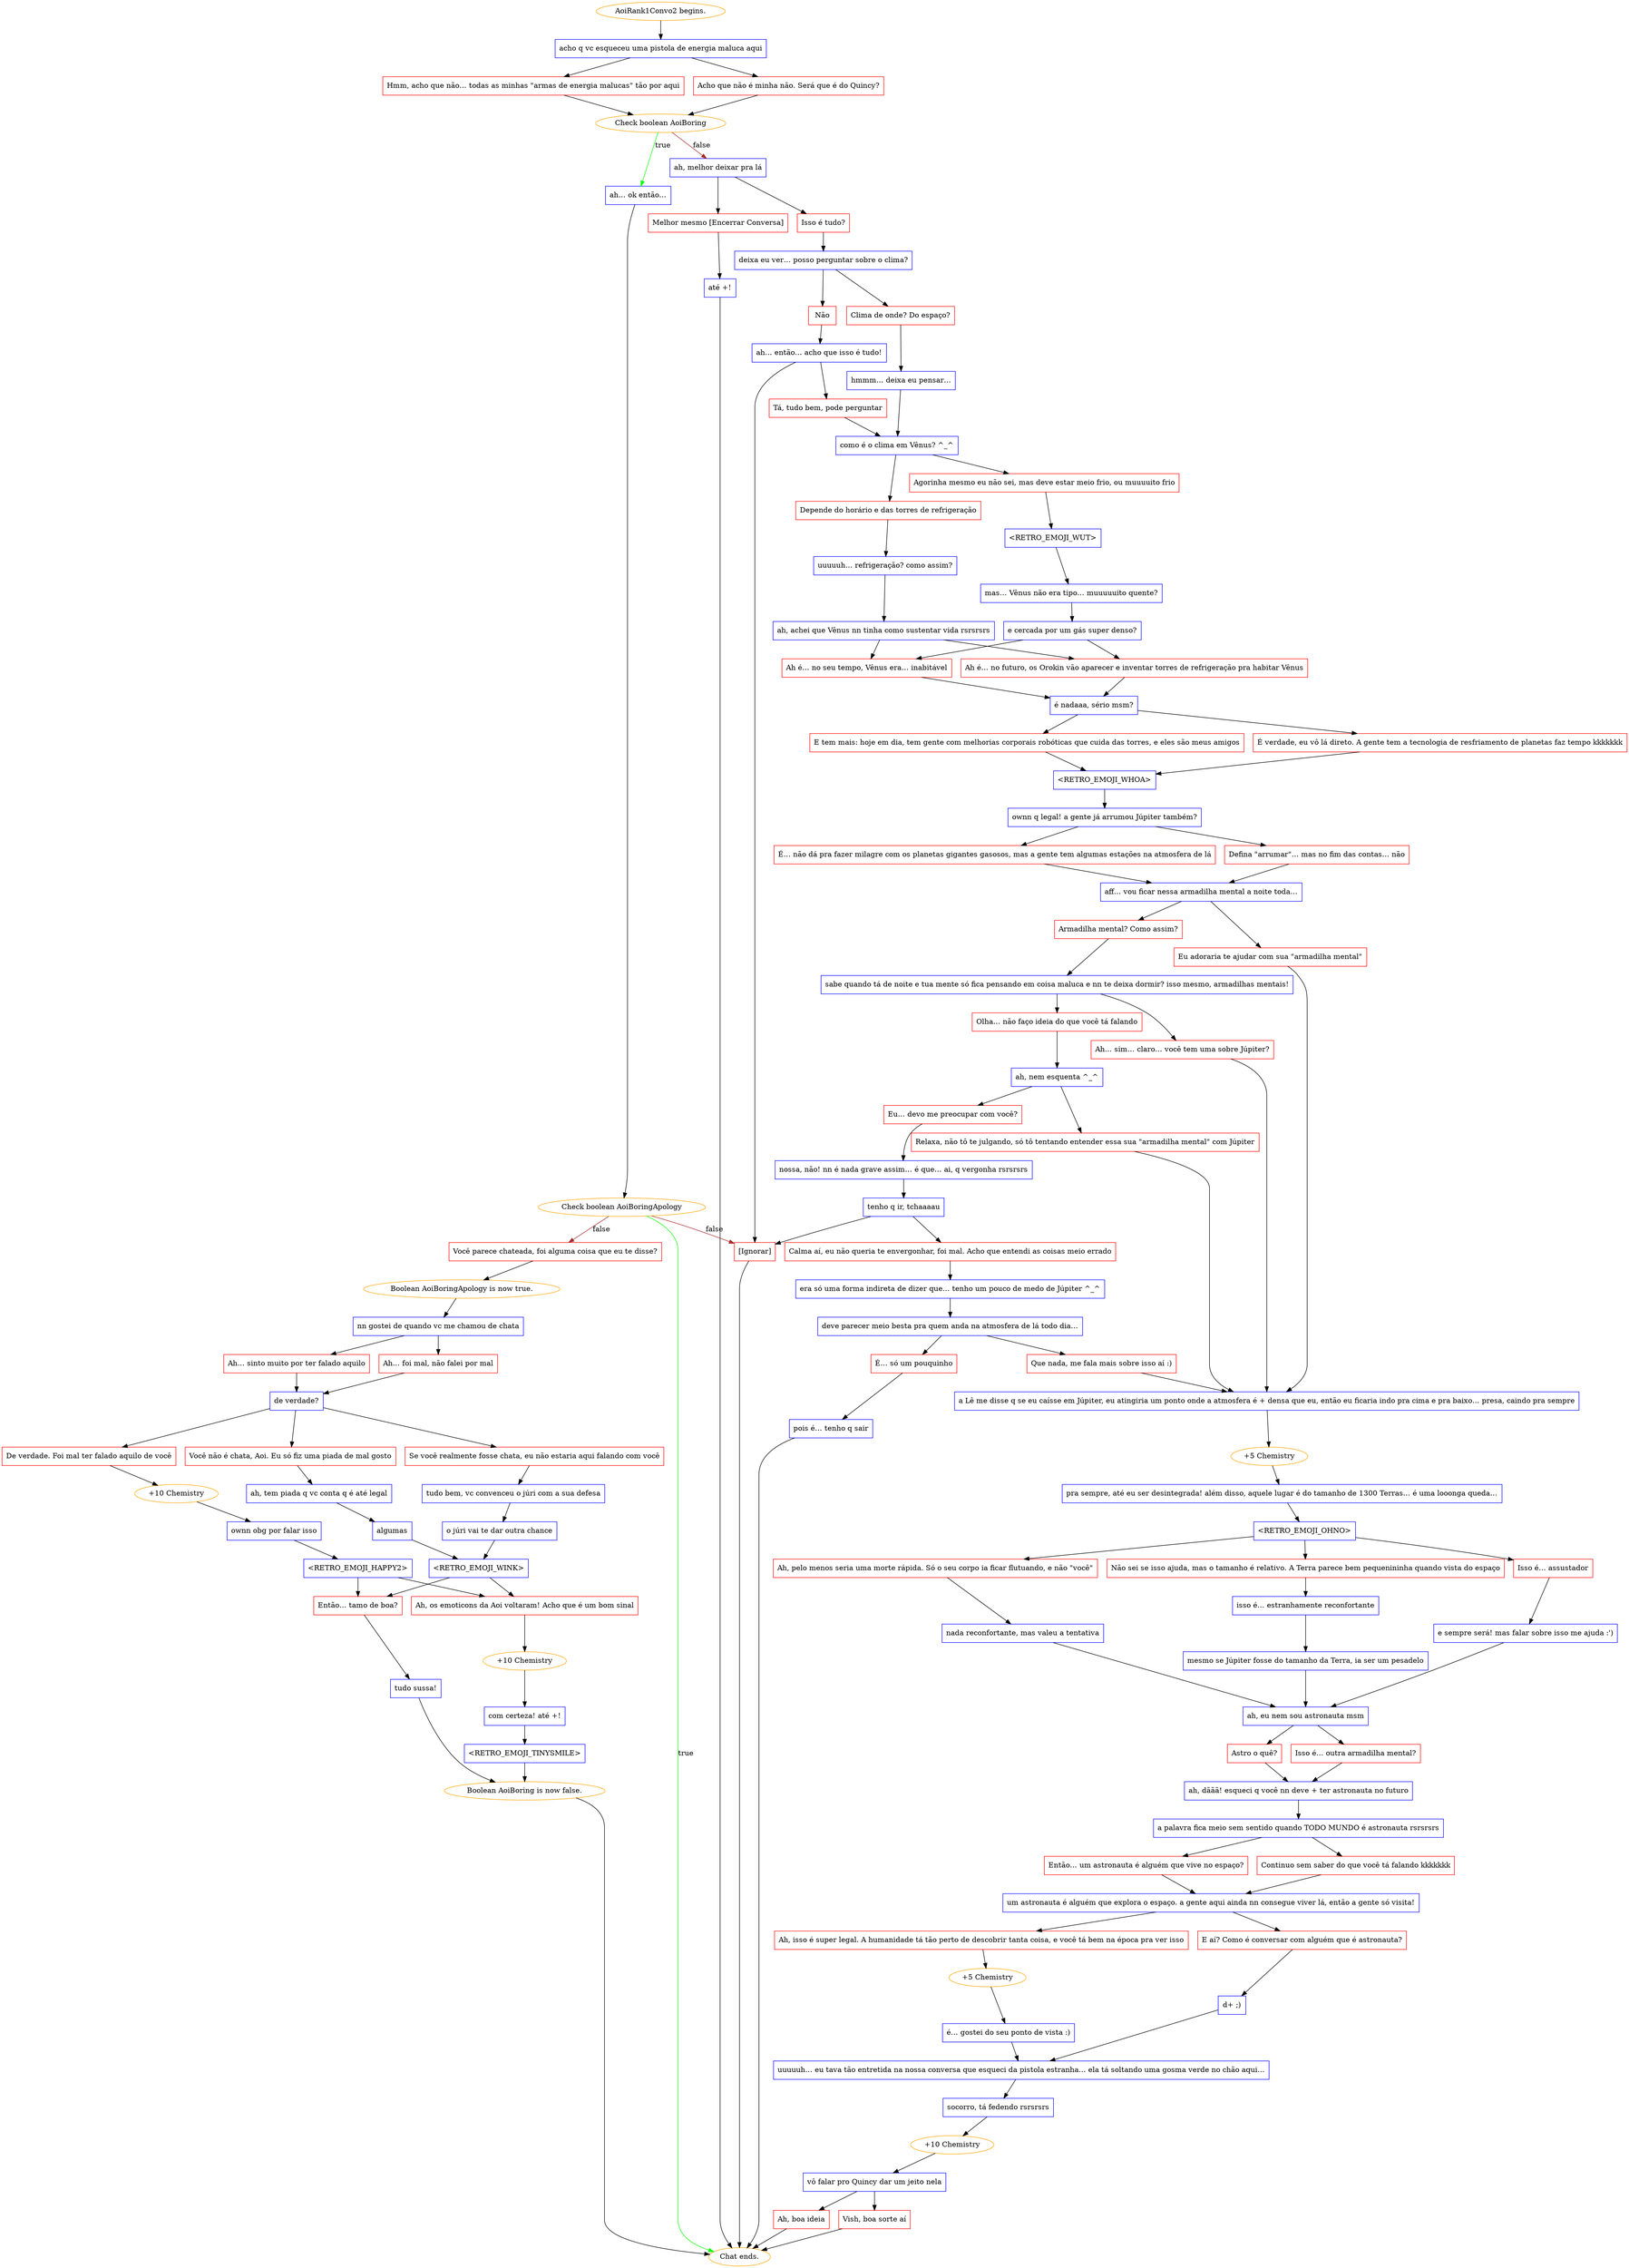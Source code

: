 digraph {
	"AoiRank1Convo2 begins." [color=orange];
		"AoiRank1Convo2 begins." -> j2470479903;
	j2470479903 [label="acho q vc esqueceu uma pistola de energia maluca aqui",shape=box,color=blue];
		j2470479903 -> j2707028239;
		j2470479903 -> j1255514062;
	j2707028239 [label="Hmm, acho que não… todas as minhas \"armas de energia malucas\" tão por aqui",shape=box,color=red];
		j2707028239 -> j1717996206;
	j1255514062 [label="Acho que não é minha não. Será que é do Quincy?",shape=box,color=red];
		j1255514062 -> j1717996206;
	j1717996206 [label="Check boolean AoiBoring",color=orange];
		j1717996206 -> j3555351687 [label=true,color=green];
		j1717996206 -> j66084884 [label=false,color=brown];
	j3555351687 [label="ah… ok então…",shape=box,color=blue];
		j3555351687 -> j2507467571;
	j66084884 [label="ah, melhor deixar pra lá",shape=box,color=blue];
		j66084884 -> j4267084116;
		j66084884 -> j3632875922;
	j2507467571 [label="Check boolean AoiBoringApology",color=orange];
		j2507467571 -> "Chat ends." [label=true,color=green];
		j2507467571 -> j3073185428 [label=false,color=brown];
		j2507467571 -> j1678137900 [label=false,color=brown];
	j4267084116 [label="Isso é tudo?",shape=box,color=red];
		j4267084116 -> j304398983;
	j3632875922 [label="Melhor mesmo [Encerrar Conversa]",shape=box,color=red];
		j3632875922 -> j3171013768;
	"Chat ends." [color=orange];
	j3073185428 [label="Você parece chateada, foi alguma coisa que eu te disse?",shape=box,color=red];
		j3073185428 -> j1761561351;
	j1678137900 [label="[Ignorar]",shape=box,color=red];
		j1678137900 -> "Chat ends.";
	j304398983 [label="deixa eu ver… posso perguntar sobre o clima?",shape=box,color=blue];
		j304398983 -> j1395852290;
		j304398983 -> j3326808207;
	j3171013768 [label="até +!",shape=box,color=blue];
		j3171013768 -> "Chat ends.";
	j1761561351 [label="Boolean AoiBoringApology is now true.",color=orange];
		j1761561351 -> j3944547962;
	j1395852290 [label="Clima de onde? Do espaço?",shape=box,color=red];
		j1395852290 -> j500063474;
	j3326808207 [label="Não",shape=box,color=red];
		j3326808207 -> j3367605258;
	j3944547962 [label="nn gostei de quando vc me chamou de chata",shape=box,color=blue];
		j3944547962 -> j1636845970;
		j3944547962 -> j3344503276;
	j500063474 [label="hmmm… deixa eu pensar…",shape=box,color=blue];
		j500063474 -> j80742722;
	j3367605258 [label="ah… então… acho que isso é tudo!",shape=box,color=blue];
		j3367605258 -> j3117085550;
		j3367605258 -> j1678137900;
	j1636845970 [label="Ah… foi mal, não falei por mal",shape=box,color=red];
		j1636845970 -> j1356866756;
	j3344503276 [label="Ah… sinto muito por ter falado aquilo",shape=box,color=red];
		j3344503276 -> j1356866756;
	j80742722 [label="como é o clima em Vênus? ^_^",shape=box,color=blue];
		j80742722 -> j119493381;
		j80742722 -> j3396909541;
	j3117085550 [label="Tá, tudo bem, pode perguntar",shape=box,color=red];
		j3117085550 -> j80742722;
	j1356866756 [label="de verdade?",shape=box,color=blue];
		j1356866756 -> j254246497;
		j1356866756 -> j3883708275;
		j1356866756 -> j3083102304;
	j119493381 [label="Depende do horário e das torres de refrigeração",shape=box,color=red];
		j119493381 -> j257135192;
	j3396909541 [label="Agorinha mesmo eu não sei, mas deve estar meio frio, ou muuuuito frio",shape=box,color=red];
		j3396909541 -> j3405494194;
	j254246497 [label="De verdade. Foi mal ter falado aquilo de você",shape=box,color=red];
		j254246497 -> j1366989022;
	j3883708275 [label="Você não é chata, Aoi. Eu só fiz uma piada de mal gosto",shape=box,color=red];
		j3883708275 -> j3288918244;
	j3083102304 [label="Se você realmente fosse chata, eu não estaria aqui falando com você",shape=box,color=red];
		j3083102304 -> j635175569;
	j257135192 [label="uuuuuh… refrigeração? como assim?",shape=box,color=blue];
		j257135192 -> j68747881;
	j3405494194 [label="<RETRO_EMOJI_WUT>",shape=box,color=blue];
		j3405494194 -> j3354406850;
	j1366989022 [label="+10 Chemistry",color=orange];
		j1366989022 -> j2080399695;
	j3288918244 [label="ah, tem piada q vc conta q é até legal",shape=box,color=blue];
		j3288918244 -> j180933277;
	j635175569 [label="tudo bem, vc convenceu o júri com a sua defesa",shape=box,color=blue];
		j635175569 -> j4254884501;
	j68747881 [label="ah, achei que Vênus nn tinha como sustentar vida rsrsrsrs",shape=box,color=blue];
		j68747881 -> j2896509477;
		j68747881 -> j2082315355;
	j3354406850 [label="mas… Vênus não era tipo… muuuuuito quente?",shape=box,color=blue];
		j3354406850 -> j1210671419;
	j2080399695 [label="ownn obg por falar isso",shape=box,color=blue];
		j2080399695 -> j2657560192;
	j180933277 [label="algumas",shape=box,color=blue];
		j180933277 -> j3097585450;
	j4254884501 [label="o júri vai te dar outra chance",shape=box,color=blue];
		j4254884501 -> j3097585450;
	j2896509477 [label="Ah é… no seu tempo, Vênus era… inabitável",shape=box,color=red];
		j2896509477 -> j3831475123;
	j2082315355 [label="Ah é… no futuro, os Orokin vão aparecer e inventar torres de refrigeração pra habitar Vênus",shape=box,color=red];
		j2082315355 -> j3831475123;
	j1210671419 [label="e cercada por um gás super denso?",shape=box,color=blue];
		j1210671419 -> j2896509477;
		j1210671419 -> j2082315355;
	j2657560192 [label="<RETRO_EMOJI_HAPPY2>",shape=box,color=blue];
		j2657560192 -> j145249622;
		j2657560192 -> j809434805;
	j3097585450 [label="<RETRO_EMOJI_WINK>",shape=box,color=blue];
		j3097585450 -> j145249622;
		j3097585450 -> j809434805;
	j3831475123 [label="é nadaaa, sério msm?",shape=box,color=blue];
		j3831475123 -> j1720515829;
		j3831475123 -> j533685476;
	j145249622 [label="Então… tamo de boa?",shape=box,color=red];
		j145249622 -> j2380573165;
	j809434805 [label="Ah, os emoticons da Aoi voltaram! Acho que é um bom sinal",shape=box,color=red];
		j809434805 -> j3827913595;
	j1720515829 [label="E tem mais: hoje em dia, tem gente com melhorias corporais robóticas que cuida das torres, e eles são meus amigos",shape=box,color=red];
		j1720515829 -> j809850355;
	j533685476 [label="É verdade, eu vô lá direto. A gente tem a tecnologia de resfriamento de planetas faz tempo kkkkkkk",shape=box,color=red];
		j533685476 -> j809850355;
	j2380573165 [label="tudo sussa!",shape=box,color=blue];
		j2380573165 -> j2581611291;
	j3827913595 [label="+10 Chemistry",color=orange];
		j3827913595 -> j1877751008;
	j809850355 [label="<RETRO_EMOJI_WHOA>",shape=box,color=blue];
		j809850355 -> j628035551;
	j2581611291 [label="Boolean AoiBoring is now false.",color=orange];
		j2581611291 -> "Chat ends.";
	j1877751008 [label="com certeza! até +!",shape=box,color=blue];
		j1877751008 -> j153386734;
	j628035551 [label="ownn q legal! a gente já arrumou Júpiter também?",shape=box,color=blue];
		j628035551 -> j1799181467;
		j628035551 -> j2431777048;
	j153386734 [label="<RETRO_EMOJI_TINYSMILE>",shape=box,color=blue];
		j153386734 -> j2581611291;
	j1799181467 [label="É… não dá pra fazer milagre com os planetas gigantes gasosos, mas a gente tem algumas estações na atmosfera de lá",shape=box,color=red];
		j1799181467 -> j2562982847;
	j2431777048 [label="Defina \"arrumar\"… mas no fim das contas… não",shape=box,color=red];
		j2431777048 -> j2562982847;
	j2562982847 [label="aff… vou ficar nessa armadilha mental a noite toda…",shape=box,color=blue];
		j2562982847 -> j150925085;
		j2562982847 -> j1488253918;
	j150925085 [label="Eu adoraria te ajudar com sua \"armadilha mental\"",shape=box,color=red];
		j150925085 -> j667248823;
	j1488253918 [label="Armadilha mental? Como assim?",shape=box,color=red];
		j1488253918 -> j2742541433;
	j667248823 [label="a Lê me disse q se eu caísse em Júpiter, eu atingiria um ponto onde a atmosfera é + densa que eu, então eu ficaria indo pra cima e pra baixo… presa, caindo pra sempre",shape=box,color=blue];
		j667248823 -> j3261901181;
	j2742541433 [label="sabe quando tá de noite e tua mente só fica pensando em coisa maluca e nn te deixa dormir? isso mesmo, armadilhas mentais!",shape=box,color=blue];
		j2742541433 -> j3205962805;
		j2742541433 -> j1435680118;
	j3261901181 [label="+5 Chemistry",color=orange];
		j3261901181 -> j2384398422;
	j3205962805 [label="Ah… sim… claro… você tem uma sobre Júpiter?",shape=box,color=red];
		j3205962805 -> j667248823;
	j1435680118 [label="Olha… não faço ideia do que você tá falando",shape=box,color=red];
		j1435680118 -> j4215506855;
	j2384398422 [label="pra sempre, até eu ser desintegrada! além disso, aquele lugar é do tamanho de 1300 Terras… é uma looonga queda…",shape=box,color=blue];
		j2384398422 -> j2783449782;
	j4215506855 [label="ah, nem esquenta ^_^",shape=box,color=blue];
		j4215506855 -> j482621365;
		j4215506855 -> j1189554008;
	j2783449782 [label="<RETRO_EMOJI_OHNO>",shape=box,color=blue];
		j2783449782 -> j1677063583;
		j2783449782 -> j1905290010;
		j2783449782 -> j3681174501;
	j482621365 [label="Relaxa, não tô te julgando, só tô tentando entender essa sua \"armadilha mental\" com Júpiter",shape=box,color=red];
		j482621365 -> j667248823;
	j1189554008 [label="Eu… devo me preocupar com você?",shape=box,color=red];
		j1189554008 -> j1644588687;
	j1677063583 [label="Isso é… assustador",shape=box,color=red];
		j1677063583 -> j648290051;
	j1905290010 [label="Ah, pelo menos seria uma morte rápida. Só o seu corpo ia ficar flutuando, e não \"você\"",shape=box,color=red];
		j1905290010 -> j3900961758;
	j3681174501 [label="Não sei se isso ajuda, mas o tamanho é relativo. A Terra parece bem pequenininha quando vista do espaço",shape=box,color=red];
		j3681174501 -> j2553629252;
	j1644588687 [label="nossa, não! nn é nada grave assim… é que… ai, q vergonha rsrsrsrs",shape=box,color=blue];
		j1644588687 -> j4210305026;
	j648290051 [label="e sempre será! mas falar sobre isso me ajuda :')",shape=box,color=blue];
		j648290051 -> j1438589191;
	j3900961758 [label="nada reconfortante, mas valeu a tentativa",shape=box,color=blue];
		j3900961758 -> j1438589191;
	j2553629252 [label="isso é… estranhamente reconfortante",shape=box,color=blue];
		j2553629252 -> j2734968785;
	j4210305026 [label="tenho q ir, tchaaaau",shape=box,color=blue];
		j4210305026 -> j3395334832;
		j4210305026 -> j1678137900;
	j1438589191 [label="ah, eu nem sou astronauta msm",shape=box,color=blue];
		j1438589191 -> j1622099466;
		j1438589191 -> j4103478929;
	j2734968785 [label="mesmo se Júpiter fosse do tamanho da Terra, ia ser um pesadelo",shape=box,color=blue];
		j2734968785 -> j1438589191;
	j3395334832 [label="Calma aí, eu não queria te envergonhar, foi mal. Acho que entendi as coisas meio errado",shape=box,color=red];
		j3395334832 -> j3395676782;
	j1622099466 [label="Astro o quê?",shape=box,color=red];
		j1622099466 -> j2812547132;
	j4103478929 [label="Isso é… outra armadilha mental?",shape=box,color=red];
		j4103478929 -> j2812547132;
	j3395676782 [label="era só uma forma indireta de dizer que… tenho um pouco de medo de Júpiter ^_^",shape=box,color=blue];
		j3395676782 -> j2232196488;
	j2812547132 [label="ah, dããã! esqueci q você nn deve + ter astronauta no futuro",shape=box,color=blue];
		j2812547132 -> j923708414;
	j2232196488 [label="deve parecer meio besta pra quem anda na atmosfera de lá todo dia…",shape=box,color=blue];
		j2232196488 -> j3385039544;
		j2232196488 -> j3171743306;
	j923708414 [label="a palavra fica meio sem sentido quando TODO MUNDO é astronauta rsrsrsrs",shape=box,color=blue];
		j923708414 -> j3839214178;
		j923708414 -> j3382903573;
	j3385039544 [label="Que nada, me fala mais sobre isso aí :)",shape=box,color=red];
		j3385039544 -> j667248823;
	j3171743306 [label="É… só um pouquinho",shape=box,color=red];
		j3171743306 -> j1643083778;
	j3839214178 [label="Então… um astronauta é alguém que vive no espaço?",shape=box,color=red];
		j3839214178 -> j133958376;
	j3382903573 [label="Continuo sem saber do que você tá falando kkkkkkk",shape=box,color=red];
		j3382903573 -> j133958376;
	j1643083778 [label="pois é… tenho q sair",shape=box,color=blue];
		j1643083778 -> "Chat ends.";
	j133958376 [label="um astronauta é alguém que explora o espaço. a gente aqui ainda nn consegue viver lá, então a gente só visita!",shape=box,color=blue];
		j133958376 -> j2468286776;
		j133958376 -> j1530266940;
	j2468286776 [label="Ah, isso é super legal. A humanidade tá tão perto de descobrir tanta coisa, e você tá bem na época pra ver isso",shape=box,color=red];
		j2468286776 -> j4020100478;
	j1530266940 [label="E aí? Como é conversar com alguém que é astronauta?",shape=box,color=red];
		j1530266940 -> j721136904;
	j4020100478 [label="+5 Chemistry",color=orange];
		j4020100478 -> j913146539;
	j721136904 [label="d+ ;)",shape=box,color=blue];
		j721136904 -> j1768041797;
	j913146539 [label="é… gostei do seu ponto de vista :)",shape=box,color=blue];
		j913146539 -> j1768041797;
	j1768041797 [label="uuuuuh… eu tava tão entretida na nossa conversa que esqueci da pistola estranha… ela tá soltando uma gosma verde no chão aqui…",shape=box,color=blue];
		j1768041797 -> j3561862730;
	j3561862730 [label="socorro, tá fedendo rsrsrsrs",shape=box,color=blue];
		j3561862730 -> j358917470;
	j358917470 [label="+10 Chemistry",color=orange];
		j358917470 -> j1028803158;
	j1028803158 [label="vô falar pro Quincy dar um jeito nela",shape=box,color=blue];
		j1028803158 -> j3666649161;
		j1028803158 -> j364041602;
	j3666649161 [label="Vish, boa sorte aí",shape=box,color=red];
		j3666649161 -> "Chat ends.";
	j364041602 [label="Ah, boa ideia",shape=box,color=red];
		j364041602 -> "Chat ends.";
}